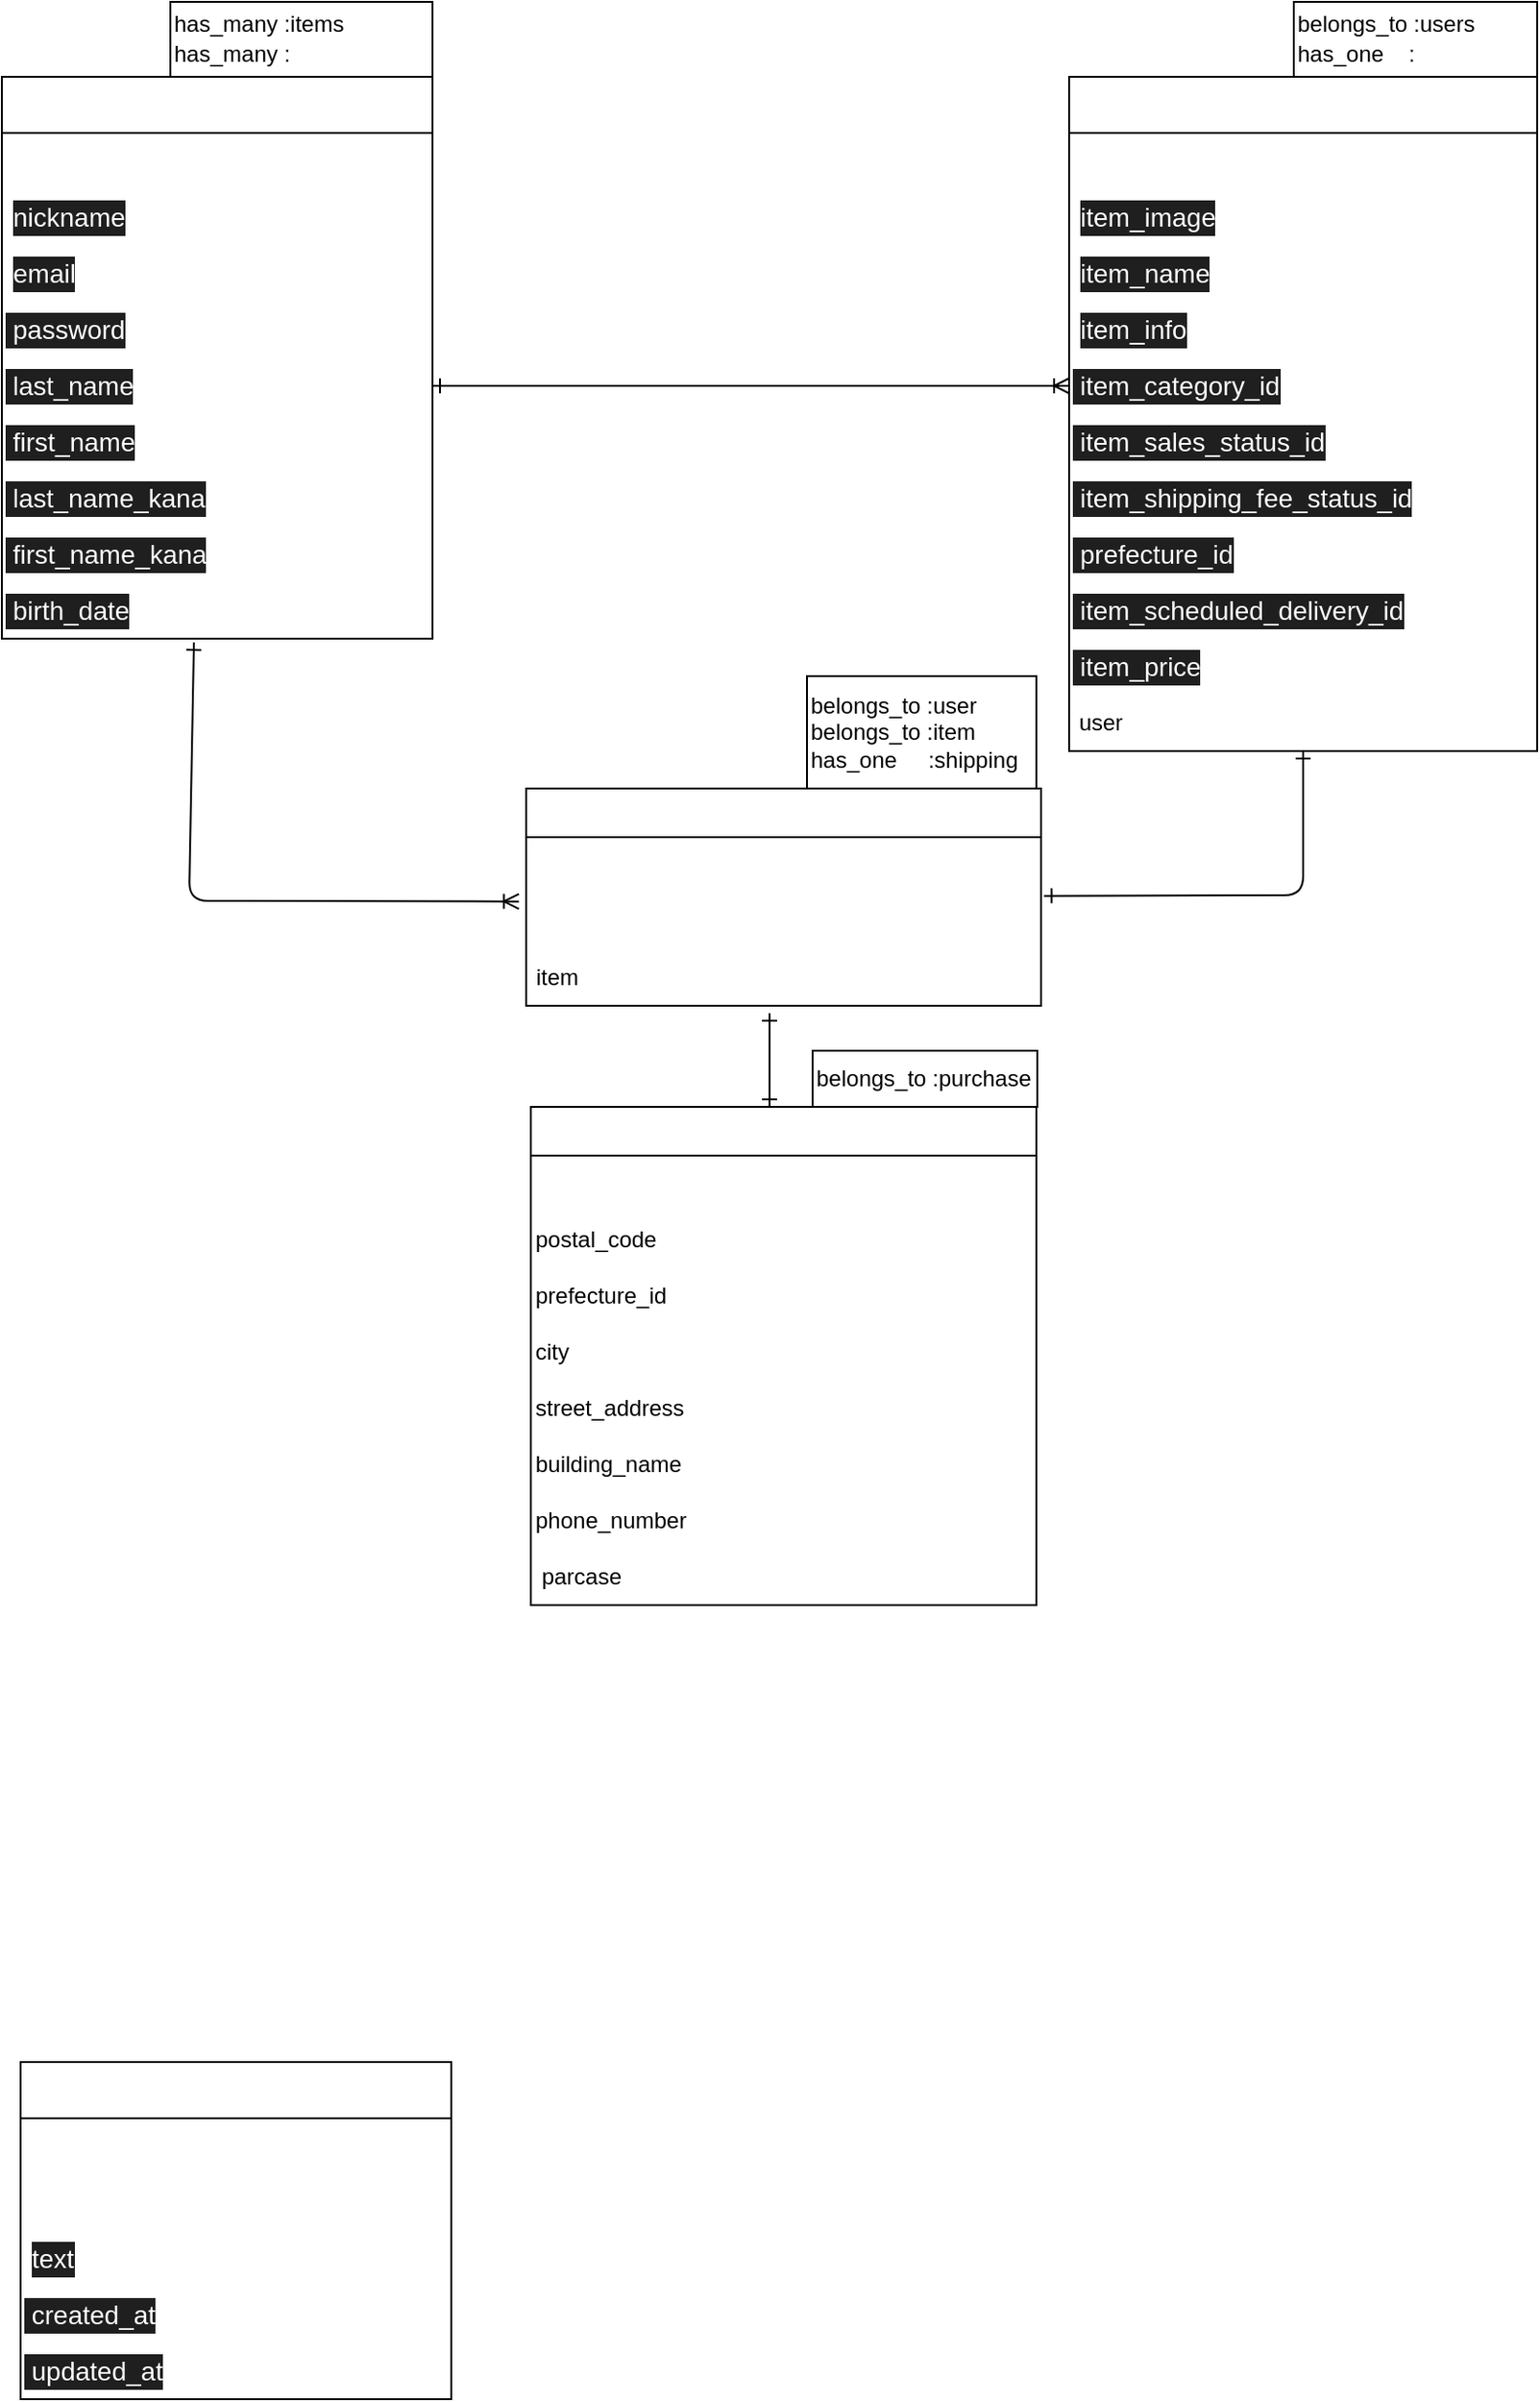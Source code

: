 <mxfile>
    <diagram id="uOqrZuvNNeRD3elp6eP3" name="ページ1">
        <mxGraphModel dx="936" dy="453" grid="1" gridSize="10" guides="1" tooltips="1" connect="1" arrows="1" fold="1" page="1" pageScale="1" pageWidth="827" pageHeight="1169" math="0" shadow="0">
            <root>
                <mxCell id="0"/>
                <mxCell id="1" parent="0"/>
                <mxCell id="2" value="users" style="swimlane;fontStyle=0;childLayout=stackLayout;horizontal=1;startSize=30;horizontalStack=0;resizeParent=1;resizeParentMax=0;resizeLast=0;collapsible=1;marginBottom=0;whiteSpace=wrap;html=1;fontFamily=Helvetica;fontColor=#FFFFFF;" parent="1" vertex="1">
                    <mxGeometry x="40" y="80" width="230" height="300" as="geometry"/>
                </mxCell>
                <mxCell id="3" value="id" style="text;strokeColor=none;fillColor=none;align=left;verticalAlign=middle;spacingLeft=4;spacingRight=4;overflow=hidden;points=[[0,0.5],[1,0.5]];portConstraint=eastwest;rotatable=0;whiteSpace=wrap;html=1;fontFamily=Helvetica;fontColor=#FFFFFF;" parent="2" vertex="1">
                    <mxGeometry y="30" width="230" height="30" as="geometry"/>
                </mxCell>
                <mxCell id="4" value="&lt;div style=&quot;background-color: rgb(31, 31, 31); font-size: 14px; line-height: 19px;&quot;&gt;&lt;span style=&quot;&quot;&gt;nickname&lt;/span&gt;&lt;/div&gt;" style="text;strokeColor=none;fillColor=none;align=left;verticalAlign=middle;spacingLeft=4;spacingRight=4;overflow=hidden;points=[[0,0.5],[1,0.5]];portConstraint=eastwest;rotatable=0;whiteSpace=wrap;html=1;fontFamily=Helvetica;fontColor=#FFFFFF;" parent="2" vertex="1">
                    <mxGeometry y="60" width="230" height="30" as="geometry"/>
                </mxCell>
                <mxCell id="5" value="&lt;div style=&quot;background-color: rgb(31, 31, 31); font-size: 14px; line-height: 19px;&quot;&gt;&lt;span style=&quot;&quot;&gt;email&lt;/span&gt;&lt;/div&gt;" style="text;strokeColor=none;fillColor=none;align=left;verticalAlign=middle;spacingLeft=4;spacingRight=4;overflow=hidden;points=[[0,0.5],[1,0.5]];portConstraint=eastwest;rotatable=0;whiteSpace=wrap;html=1;fontFamily=Helvetica;fontColor=#FFFFFF;" parent="2" vertex="1">
                    <mxGeometry y="90" width="230" height="30" as="geometry"/>
                </mxCell>
                <mxCell id="13" value="&lt;div style=&quot;background-color: rgb(31, 31, 31); font-size: 14px; line-height: 19px;&quot;&gt;&lt;span style=&quot;&quot;&gt;&amp;nbsp;password&lt;/span&gt;&lt;/div&gt;" style="text;html=1;strokeColor=none;fillColor=none;align=left;verticalAlign=middle;whiteSpace=wrap;rounded=0;fontFamily=Helvetica;fontColor=#FFFFFF;" parent="2" vertex="1">
                    <mxGeometry y="120" width="230" height="30" as="geometry"/>
                </mxCell>
                <mxCell id="14" value="&lt;div style=&quot;background-color: rgb(31, 31, 31); font-size: 14px; line-height: 19px;&quot;&gt;&lt;span style=&quot;&quot;&gt;&amp;nbsp;last_name&lt;/span&gt;&lt;/div&gt;" style="text;html=1;strokeColor=none;fillColor=none;align=left;verticalAlign=middle;whiteSpace=wrap;rounded=0;fontFamily=Helvetica;fontColor=#FFFFFF;" parent="2" vertex="1">
                    <mxGeometry y="150" width="230" height="30" as="geometry"/>
                </mxCell>
                <mxCell id="15" value="&lt;div style=&quot;background-color: rgb(31, 31, 31); font-size: 14px; line-height: 19px;&quot;&gt;&lt;span style=&quot;&quot;&gt;&amp;nbsp;first_name&lt;/span&gt;&lt;/div&gt;" style="text;html=1;strokeColor=none;fillColor=none;align=left;verticalAlign=middle;whiteSpace=wrap;rounded=0;fontFamily=Helvetica;fontColor=#FFFFFF;" parent="2" vertex="1">
                    <mxGeometry y="180" width="230" height="30" as="geometry"/>
                </mxCell>
                <mxCell id="16" value="&lt;div style=&quot;background-color: rgb(31, 31, 31); font-size: 14px; line-height: 19px;&quot;&gt;&lt;span style=&quot;&quot;&gt;&amp;nbsp;last_name_kana&lt;/span&gt;&lt;/div&gt;" style="text;html=1;strokeColor=none;fillColor=none;align=left;verticalAlign=middle;whiteSpace=wrap;rounded=0;fontFamily=Helvetica;fontColor=#FFFFFF;" parent="2" vertex="1">
                    <mxGeometry y="210" width="230" height="30" as="geometry"/>
                </mxCell>
                <mxCell id="17" value="&lt;div style=&quot;background-color: rgb(31, 31, 31); font-size: 14px; line-height: 19px;&quot;&gt;&lt;span style=&quot;&quot;&gt;&amp;nbsp;first_name_kana&lt;/span&gt;&lt;/div&gt;" style="text;html=1;strokeColor=none;fillColor=none;align=left;verticalAlign=middle;whiteSpace=wrap;rounded=0;fontFamily=Helvetica;fontColor=#FFFFFF;" parent="2" vertex="1">
                    <mxGeometry y="240" width="230" height="30" as="geometry"/>
                </mxCell>
                <mxCell id="19" value="&lt;div style=&quot;background-color: rgb(31, 31, 31); font-size: 14px; line-height: 19px;&quot;&gt;&lt;span style=&quot;&quot;&gt;&amp;nbsp;birth_date&lt;/span&gt;&lt;/div&gt;" style="text;html=1;strokeColor=none;fillColor=none;align=left;verticalAlign=middle;whiteSpace=wrap;rounded=0;fontFamily=Helvetica;fontColor=#FFFFFF;" parent="2" vertex="1">
                    <mxGeometry y="270" width="230" height="30" as="geometry"/>
                </mxCell>
                <mxCell id="20" value="items" style="swimlane;fontStyle=0;childLayout=stackLayout;horizontal=1;startSize=30;horizontalStack=0;resizeParent=1;resizeParentMax=0;resizeLast=0;collapsible=1;marginBottom=0;whiteSpace=wrap;html=1;align=left;fontFamily=Helvetica;fontColor=#FFFFFF;verticalAlign=middle;" parent="1" vertex="1">
                    <mxGeometry x="610" y="80" width="250" height="360" as="geometry">
                        <mxRectangle x="390" y="80" width="70" height="30" as="alternateBounds"/>
                    </mxGeometry>
                </mxCell>
                <mxCell id="47" value="&amp;nbsp;id" style="text;html=1;strokeColor=none;fillColor=none;align=left;verticalAlign=middle;whiteSpace=wrap;rounded=0;fontFamily=Helvetica;fontColor=#FFFFFF;" parent="20" vertex="1">
                    <mxGeometry y="30" width="250" height="30" as="geometry"/>
                </mxCell>
                <mxCell id="21" value="&lt;div style=&quot;background-color: rgb(31, 31, 31); font-size: 14px; line-height: 19px;&quot;&gt;&lt;span style=&quot;&quot;&gt;item_image&lt;/span&gt;&lt;/div&gt;" style="text;strokeColor=none;fillColor=none;align=left;verticalAlign=middle;spacingLeft=4;spacingRight=4;overflow=hidden;points=[[0,0.5],[1,0.5]];portConstraint=eastwest;rotatable=0;whiteSpace=wrap;html=1;fontFamily=Helvetica;fontColor=#FFFFFF;" parent="20" vertex="1">
                    <mxGeometry y="60" width="250" height="30" as="geometry"/>
                </mxCell>
                <mxCell id="22" value="&lt;div style=&quot;background-color: rgb(31, 31, 31); font-size: 14px; line-height: 19px;&quot;&gt;&lt;span style=&quot;&quot;&gt;item_name&lt;/span&gt;&lt;/div&gt;" style="text;strokeColor=none;fillColor=none;align=left;verticalAlign=middle;spacingLeft=4;spacingRight=4;overflow=hidden;points=[[0,0.5],[1,0.5]];portConstraint=eastwest;rotatable=0;whiteSpace=wrap;html=1;fontFamily=Helvetica;fontColor=#FFFFFF;" parent="20" vertex="1">
                    <mxGeometry y="90" width="250" height="30" as="geometry"/>
                </mxCell>
                <mxCell id="23" value="&lt;div style=&quot;background-color: rgb(31, 31, 31); font-size: 14px; line-height: 19px;&quot;&gt;&lt;span style=&quot;&quot;&gt;item_info&lt;/span&gt;&lt;/div&gt;" style="text;strokeColor=none;fillColor=none;align=left;verticalAlign=middle;spacingLeft=4;spacingRight=4;overflow=hidden;points=[[0,0.5],[1,0.5]];portConstraint=eastwest;rotatable=0;whiteSpace=wrap;html=1;fontFamily=Helvetica;fontColor=#FFFFFF;" parent="20" vertex="1">
                    <mxGeometry y="120" width="250" height="30" as="geometry"/>
                </mxCell>
                <mxCell id="26" value="&lt;div style=&quot;background-color: rgb(31, 31, 31); font-size: 14px; line-height: 19px;&quot;&gt;&lt;span style=&quot;&quot;&gt;&amp;nbsp;item_category_id&lt;/span&gt;&lt;/div&gt;" style="text;html=1;strokeColor=none;fillColor=none;align=left;verticalAlign=middle;whiteSpace=wrap;rounded=0;fontFamily=Helvetica;fontColor=#FFFFFF;" parent="20" vertex="1">
                    <mxGeometry y="150" width="250" height="30" as="geometry"/>
                </mxCell>
                <mxCell id="27" value="&lt;div style=&quot;background-color: rgb(31, 31, 31); font-size: 14px; line-height: 19px;&quot;&gt;&lt;span style=&quot;&quot;&gt;&amp;nbsp;item_sales_status_id&lt;/span&gt;&lt;/div&gt;" style="text;html=1;strokeColor=none;fillColor=none;align=left;verticalAlign=middle;whiteSpace=wrap;rounded=0;fontFamily=Helvetica;fontColor=#FFFFFF;" parent="20" vertex="1">
                    <mxGeometry y="180" width="250" height="30" as="geometry"/>
                </mxCell>
                <mxCell id="28" value="&lt;div style=&quot;background-color: rgb(31, 31, 31); font-size: 14px; line-height: 19px;&quot;&gt;&lt;span style=&quot;&quot;&gt;&amp;nbsp;item_shipping_fee_status_id&lt;/span&gt;&lt;/div&gt;" style="text;html=1;strokeColor=none;fillColor=none;align=left;verticalAlign=middle;whiteSpace=wrap;rounded=0;fontFamily=Helvetica;fontColor=#FFFFFF;" parent="20" vertex="1">
                    <mxGeometry y="210" width="250" height="30" as="geometry"/>
                </mxCell>
                <mxCell id="29" value="&lt;div style=&quot;background-color: rgb(31, 31, 31); font-size: 14px; line-height: 19px;&quot;&gt;&lt;span style=&quot;&quot;&gt;&amp;nbsp;prefecture_id&lt;/span&gt;&lt;/div&gt;" style="text;html=1;strokeColor=none;fillColor=none;align=left;verticalAlign=middle;whiteSpace=wrap;rounded=0;fontFamily=Helvetica;fontColor=#FFFFFF;" parent="20" vertex="1">
                    <mxGeometry y="240" width="250" height="30" as="geometry"/>
                </mxCell>
                <mxCell id="30" value="&lt;div style=&quot;background-color: rgb(31, 31, 31); font-size: 14px; line-height: 19px;&quot;&gt;&lt;span style=&quot;&quot;&gt;&amp;nbsp;item_scheduled_delivery_id&lt;/span&gt;&lt;/div&gt;" style="text;html=1;strokeColor=none;fillColor=none;align=left;verticalAlign=middle;whiteSpace=wrap;rounded=0;fontFamily=Helvetica;fontColor=#FFFFFF;" parent="20" vertex="1">
                    <mxGeometry y="270" width="250" height="30" as="geometry"/>
                </mxCell>
                <mxCell id="31" value="&lt;div style=&quot;background-color: rgb(31, 31, 31); font-size: 14px; line-height: 19px;&quot;&gt;&lt;span style=&quot;&quot;&gt;&amp;nbsp;item_price&lt;/span&gt;&lt;/div&gt;" style="text;html=1;strokeColor=none;fillColor=none;align=left;verticalAlign=middle;whiteSpace=wrap;rounded=0;fontFamily=Helvetica;fontColor=#FFFFFF;" parent="20" vertex="1">
                    <mxGeometry y="300" width="250" height="30" as="geometry"/>
                </mxCell>
                <mxCell id="95" value="&amp;nbsp;user" style="text;html=1;strokeColor=none;fillColor=none;align=left;verticalAlign=middle;whiteSpace=wrap;rounded=0;" parent="20" vertex="1">
                    <mxGeometry y="330" width="250" height="30" as="geometry"/>
                </mxCell>
                <mxCell id="36" value="comments" style="swimlane;fontStyle=0;childLayout=stackLayout;horizontal=1;startSize=30;horizontalStack=0;resizeParent=1;resizeParentMax=0;resizeLast=0;collapsible=1;marginBottom=0;whiteSpace=wrap;html=1;fontFamily=Helvetica;fontColor=#FFFFFF;" parent="1" vertex="1">
                    <mxGeometry x="50" y="1140" width="230" height="180" as="geometry"/>
                </mxCell>
                <mxCell id="37" value="ID" style="text;strokeColor=none;fillColor=none;align=left;verticalAlign=middle;spacingLeft=4;spacingRight=4;overflow=hidden;points=[[0,0.5],[1,0.5]];portConstraint=eastwest;rotatable=0;whiteSpace=wrap;html=1;fontFamily=Helvetica;fontColor=#FFFFFF;" parent="36" vertex="1">
                    <mxGeometry y="30" width="230" height="30" as="geometry"/>
                </mxCell>
                <mxCell id="38" value="&lt;font&gt;user_id&lt;/font&gt;" style="text;strokeColor=none;fillColor=none;align=left;verticalAlign=middle;spacingLeft=4;spacingRight=4;overflow=hidden;points=[[0,0.5],[1,0.5]];portConstraint=eastwest;rotatable=0;whiteSpace=wrap;html=1;fontFamily=Helvetica;fontColor=#FFFFFF;" parent="36" vertex="1">
                    <mxGeometry y="60" width="230" height="30" as="geometry"/>
                </mxCell>
                <mxCell id="39" value="&lt;div style=&quot;background-color: rgb(31, 31, 31); font-size: 14px; line-height: 19px;&quot;&gt;&lt;font&gt;text&lt;/font&gt;&lt;/div&gt;" style="text;strokeColor=none;fillColor=none;align=left;verticalAlign=middle;spacingLeft=4;spacingRight=4;overflow=hidden;points=[[0,0.5],[1,0.5]];portConstraint=eastwest;rotatable=0;whiteSpace=wrap;html=1;fontFamily=Helvetica;fontColor=#FFFFFF;" parent="36" vertex="1">
                    <mxGeometry y="90" width="230" height="30" as="geometry"/>
                </mxCell>
                <mxCell id="41" value="&lt;div style=&quot;background-color: rgb(31, 31, 31); font-size: 14px; line-height: 19px;&quot;&gt;&amp;nbsp;created_at&lt;/div&gt;" style="text;html=1;strokeColor=none;fillColor=none;align=left;verticalAlign=middle;whiteSpace=wrap;rounded=0;fontFamily=Helvetica;fontColor=#FFFFFF;" parent="36" vertex="1">
                    <mxGeometry y="120" width="230" height="30" as="geometry"/>
                </mxCell>
                <mxCell id="42" value="&lt;div style=&quot;background-color: rgb(31, 31, 31); font-size: 14px; line-height: 19px;&quot;&gt;&amp;nbsp;updated_at&lt;/div&gt;" style="text;html=1;strokeColor=none;fillColor=none;align=left;verticalAlign=middle;whiteSpace=wrap;rounded=0;fontFamily=Helvetica;fontColor=#FFFFFF;" parent="36" vertex="1">
                    <mxGeometry y="150" width="230" height="30" as="geometry"/>
                </mxCell>
                <mxCell id="85" value="purchases" style="swimlane;fontStyle=0;childLayout=stackLayout;horizontal=1;startSize=26;horizontalStack=0;resizeParent=1;resizeParentMax=0;resizeLast=0;collapsible=1;marginBottom=0;align=center;fontSize=14;fontFamily=Helvetica;fontColor=#FFFFFF;" parent="1" vertex="1">
                    <mxGeometry x="320" y="460" width="275" height="116" as="geometry"/>
                </mxCell>
                <mxCell id="86" value="id" style="text;strokeColor=none;fillColor=none;spacingLeft=4;spacingRight=4;overflow=hidden;rotatable=0;points=[[0,0.5],[1,0.5]];portConstraint=eastwest;fontSize=12;fontFamily=Helvetica;fontColor=#FFFFFF;" parent="85" vertex="1">
                    <mxGeometry y="26" width="275" height="30" as="geometry"/>
                </mxCell>
                <mxCell id="87" value="user" style="text;strokeColor=none;fillColor=none;spacingLeft=4;spacingRight=4;overflow=hidden;rotatable=0;points=[[0,0.5],[1,0.5]];portConstraint=eastwest;fontSize=12;fontFamily=Helvetica;fontColor=#FFFFFF;" parent="85" vertex="1">
                    <mxGeometry y="56" width="275" height="30" as="geometry"/>
                </mxCell>
                <mxCell id="93" value="&amp;nbsp;item" style="text;html=1;strokeColor=none;fillColor=none;align=left;verticalAlign=middle;whiteSpace=wrap;rounded=0;" parent="85" vertex="1">
                    <mxGeometry y="86" width="275" height="30" as="geometry"/>
                </mxCell>
                <mxCell id="89" value="shippings" style="swimlane;fontStyle=0;childLayout=stackLayout;horizontal=1;startSize=26;horizontalStack=0;resizeParent=1;resizeParentMax=0;resizeLast=0;collapsible=1;marginBottom=0;align=center;fontSize=14;fontFamily=Helvetica;fontColor=#FFFFFF;" parent="1" vertex="1">
                    <mxGeometry x="322.5" y="630" width="270" height="266" as="geometry"/>
                </mxCell>
                <mxCell id="90" value="id" style="text;strokeColor=none;fillColor=none;spacingLeft=4;spacingRight=4;overflow=hidden;rotatable=0;points=[[0,0.5],[1,0.5]];portConstraint=eastwest;fontSize=12;fontFamily=Helvetica;fontColor=#FFFFFF;" parent="89" vertex="1">
                    <mxGeometry y="26" width="270" height="30" as="geometry"/>
                </mxCell>
                <mxCell id="135" value="postal_code" style="text;html=1;strokeColor=none;fillColor=none;align=left;verticalAlign=middle;whiteSpace=wrap;rounded=0;" parent="89" vertex="1">
                    <mxGeometry y="56" width="270" height="30" as="geometry"/>
                </mxCell>
                <mxCell id="136" value="prefecture_id" style="text;html=1;strokeColor=none;fillColor=none;align=left;verticalAlign=middle;whiteSpace=wrap;rounded=0;" parent="89" vertex="1">
                    <mxGeometry y="86" width="270" height="30" as="geometry"/>
                </mxCell>
                <mxCell id="138" value="city" style="text;html=1;strokeColor=none;fillColor=none;align=left;verticalAlign=middle;whiteSpace=wrap;rounded=0;" parent="89" vertex="1">
                    <mxGeometry y="116" width="270" height="30" as="geometry"/>
                </mxCell>
                <mxCell id="137" value="street_address" style="text;html=1;strokeColor=none;fillColor=none;align=left;verticalAlign=middle;whiteSpace=wrap;rounded=0;" parent="89" vertex="1">
                    <mxGeometry y="146" width="270" height="30" as="geometry"/>
                </mxCell>
                <mxCell id="139" value="building_name" style="text;html=1;strokeColor=none;fillColor=none;align=left;verticalAlign=middle;whiteSpace=wrap;rounded=0;" parent="89" vertex="1">
                    <mxGeometry y="176" width="270" height="30" as="geometry"/>
                </mxCell>
                <mxCell id="140" value="phone_number" style="text;html=1;strokeColor=none;fillColor=none;align=left;verticalAlign=middle;whiteSpace=wrap;rounded=0;" parent="89" vertex="1">
                    <mxGeometry y="206" width="270" height="30" as="geometry"/>
                </mxCell>
                <mxCell id="103" value="&amp;nbsp;parcase" style="text;html=1;strokeColor=none;fillColor=none;align=left;verticalAlign=middle;whiteSpace=wrap;rounded=0;labelBackgroundColor=none;" parent="89" vertex="1">
                    <mxGeometry y="236" width="270" height="30" as="geometry"/>
                </mxCell>
                <mxCell id="106" value="" style="endArrow=ERone;html=1;fontColor=default;startArrow=ERone;startFill=0;endFill=0;" parent="1" edge="1">
                    <mxGeometry width="50" height="50" relative="1" as="geometry">
                        <mxPoint x="450" y="580" as="sourcePoint"/>
                        <mxPoint x="450" y="630" as="targetPoint"/>
                    </mxGeometry>
                </mxCell>
                <mxCell id="116" value="" style="endArrow=ERoneToMany;html=1;fontColor=default;exitX=1;exitY=0.5;exitDx=0;exitDy=0;entryX=0;entryY=0.5;entryDx=0;entryDy=0;endFill=0;strokeWidth=1;startArrow=ERone;startFill=0;" parent="1" source="14" target="26" edge="1">
                    <mxGeometry width="50" height="50" relative="1" as="geometry">
                        <mxPoint x="380" y="280" as="sourcePoint"/>
                        <mxPoint x="430" y="230" as="targetPoint"/>
                    </mxGeometry>
                </mxCell>
                <mxCell id="117" value="" style="endArrow=ERoneToMany;html=1;strokeWidth=1;fontColor=default;exitX=0.446;exitY=1.067;exitDx=0;exitDy=0;exitPerimeter=0;startArrow=ERone;startFill=0;endFill=0;entryX=-0.014;entryY=0.144;entryDx=0;entryDy=0;entryPerimeter=0;" parent="1" source="19" target="87" edge="1">
                    <mxGeometry width="50" height="50" relative="1" as="geometry">
                        <mxPoint x="380" y="480" as="sourcePoint"/>
                        <mxPoint x="270" y="550" as="targetPoint"/>
                        <Array as="points">
                            <mxPoint x="140" y="520"/>
                        </Array>
                    </mxGeometry>
                </mxCell>
                <mxCell id="119" value="" style="endArrow=ERone;html=1;strokeWidth=1;fontColor=default;entryX=0.5;entryY=1;entryDx=0;entryDy=0;exitX=1.006;exitY=0.044;exitDx=0;exitDy=0;exitPerimeter=0;startArrow=ERone;startFill=0;endFill=0;" parent="1" source="87" target="95" edge="1">
                    <mxGeometry width="50" height="50" relative="1" as="geometry">
                        <mxPoint x="380" y="480" as="sourcePoint"/>
                        <mxPoint x="430" y="430" as="targetPoint"/>
                        <Array as="points">
                            <mxPoint x="735" y="517"/>
                        </Array>
                    </mxGeometry>
                </mxCell>
                <mxCell id="120" value="has_many :items&lt;br&gt;has_many :&lt;span style=&quot;color: rgb(255, 255, 255); font-size: 14px;&quot;&gt;purchases&lt;/span&gt;" style="rounded=0;whiteSpace=wrap;html=1;align=left;" parent="1" vertex="1">
                    <mxGeometry x="130" y="40" width="140" height="40" as="geometry"/>
                </mxCell>
                <mxCell id="121" value="belongs_to :users&lt;br&gt;has_one&amp;nbsp; &amp;nbsp; :&lt;span style=&quot;color: rgb(255, 255, 255); font-size: 14px;&quot;&gt;purchase&lt;/span&gt;" style="rounded=0;whiteSpace=wrap;html=1;align=left;" parent="1" vertex="1">
                    <mxGeometry x="730" y="40" width="130" height="40" as="geometry"/>
                </mxCell>
                <mxCell id="122" value="belongs_to :user&lt;br&gt;belongs_to :item&lt;br&gt;has_one&amp;nbsp; &amp;nbsp; &amp;nbsp;:shipping" style="rounded=0;whiteSpace=wrap;html=1;align=left;" parent="1" vertex="1">
                    <mxGeometry x="470" y="400" width="122.5" height="60" as="geometry"/>
                </mxCell>
                <mxCell id="123" value="belongs_to :purchase" style="rounded=0;whiteSpace=wrap;html=1;align=left;" parent="1" vertex="1">
                    <mxGeometry x="473" y="600" width="120" height="30" as="geometry"/>
                </mxCell>
            </root>
        </mxGraphModel>
    </diagram>
</mxfile>